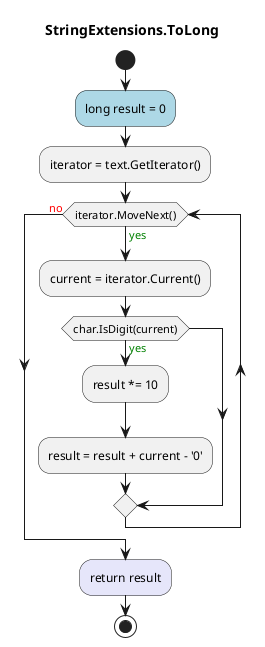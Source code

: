 @startuml StringExtensions.ToLong
title StringExtensions.ToLong
start
#LightBlue:long result = 0;
:iterator = text.GetIterator();
while (iterator.MoveNext()) is (<color:green>yes)
:current = iterator.Current();
      if (char.IsDigit(current)) then (<color:green>yes)
          :result *= 10;
          :result = result + current - '0';
      endif
endwhile (<color:red>no)
#Lavender:return result;
stop
@enduml
